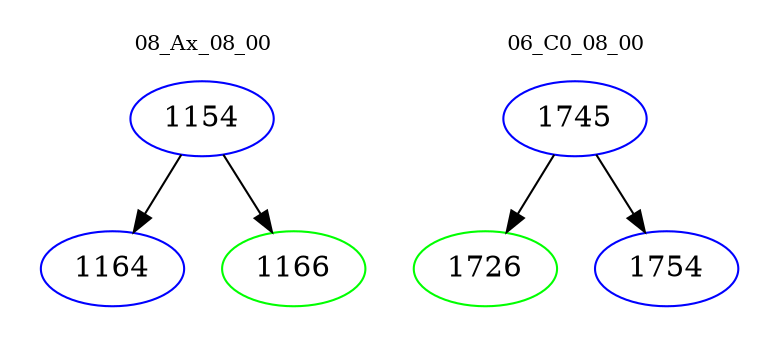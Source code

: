 digraph{
subgraph cluster_0 {
color = white
label = "08_Ax_08_00";
fontsize=10;
T0_1154 [label="1154", color="blue"]
T0_1154 -> T0_1164 [color="black"]
T0_1164 [label="1164", color="blue"]
T0_1154 -> T0_1166 [color="black"]
T0_1166 [label="1166", color="green"]
}
subgraph cluster_1 {
color = white
label = "06_C0_08_00";
fontsize=10;
T1_1745 [label="1745", color="blue"]
T1_1745 -> T1_1726 [color="black"]
T1_1726 [label="1726", color="green"]
T1_1745 -> T1_1754 [color="black"]
T1_1754 [label="1754", color="blue"]
}
}
